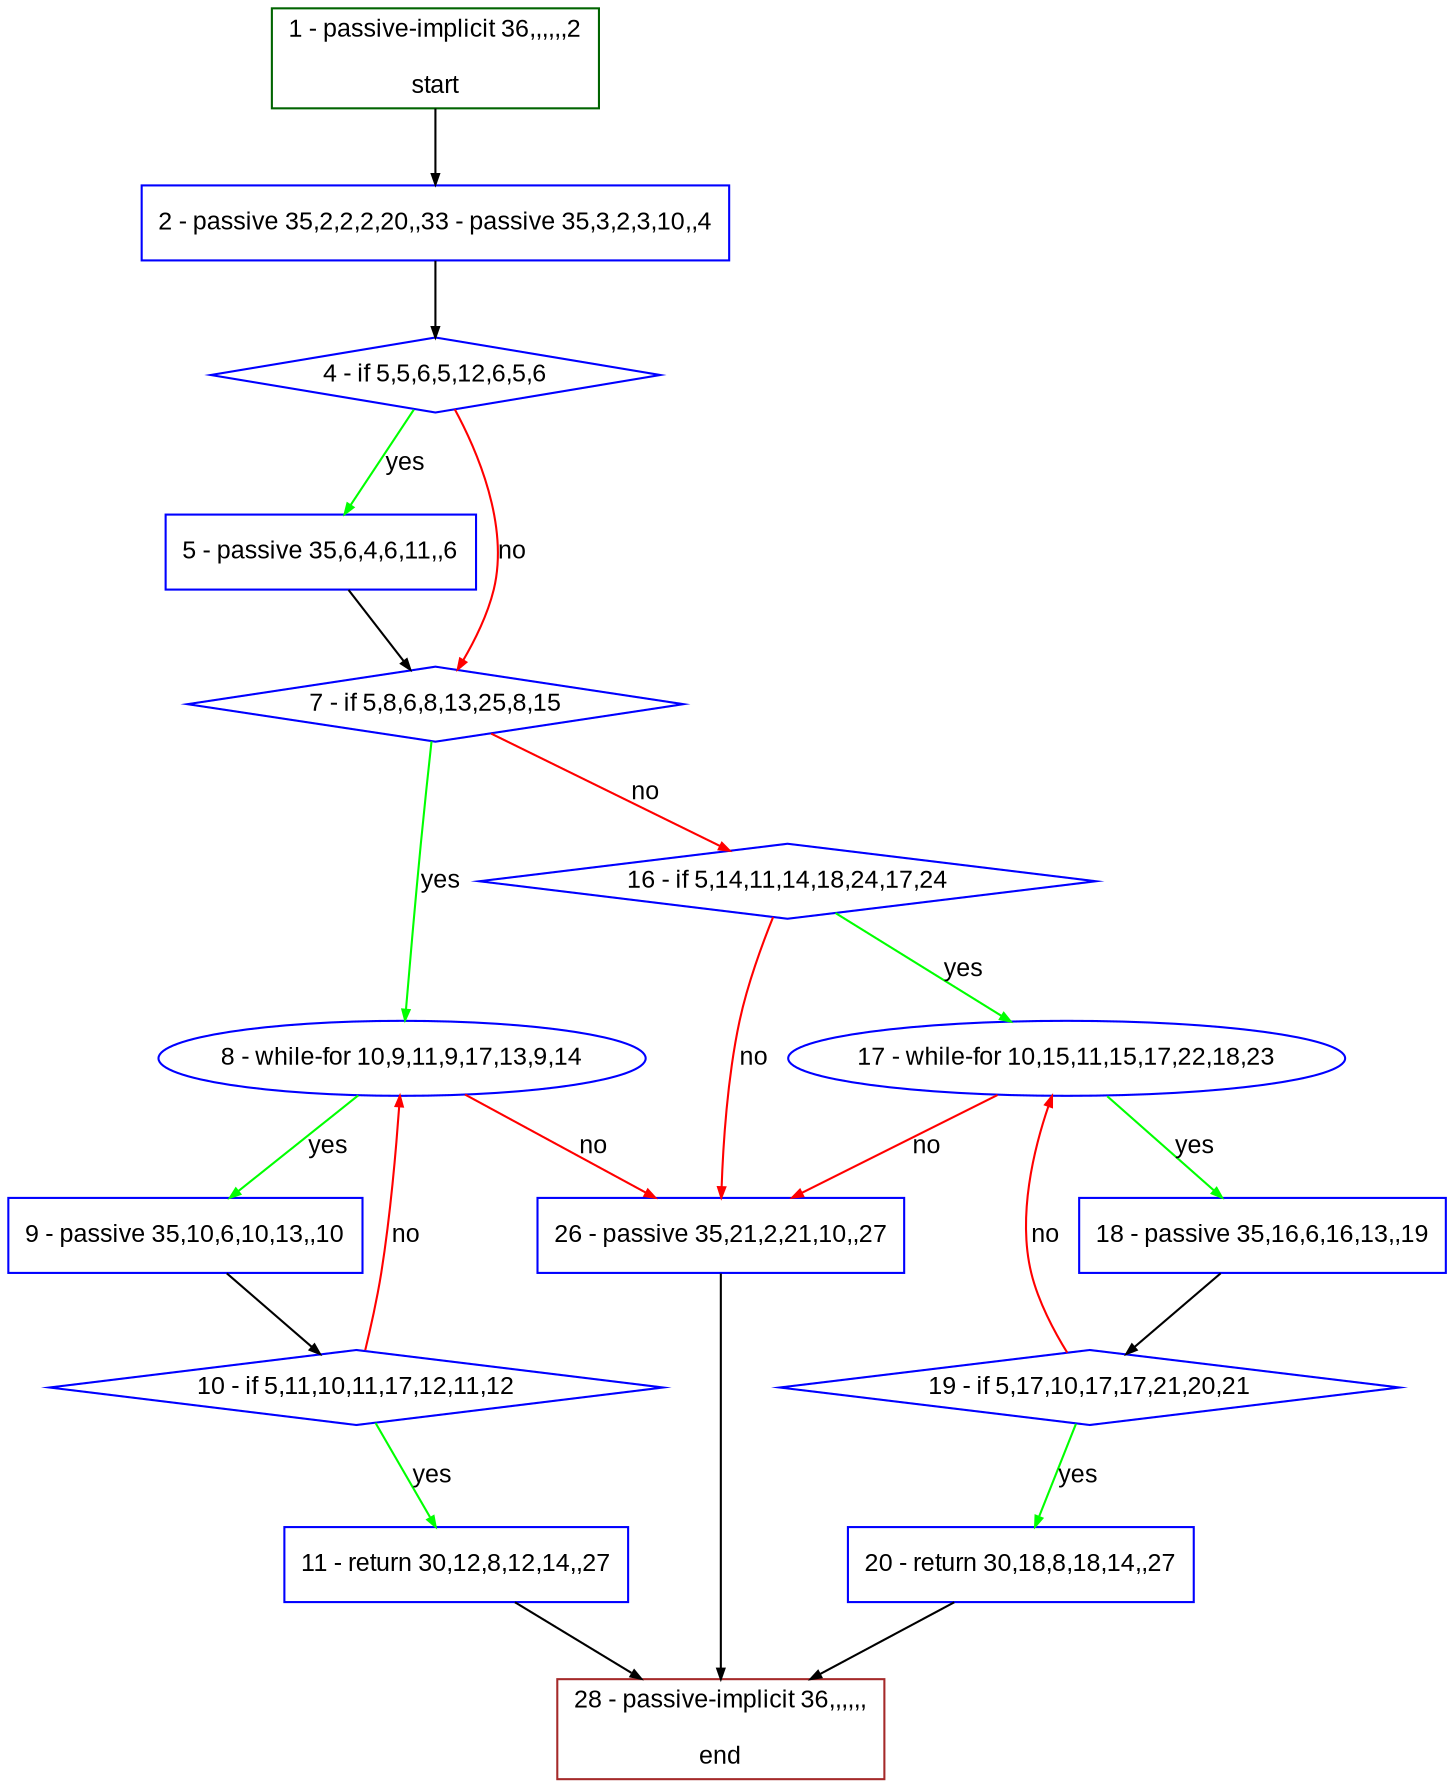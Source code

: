 digraph "" {
  graph [bgcolor="white", fillcolor="#FFFFCC", pack="true", packmode="clust", fontname="Arial", label="", fontsize="12", compound="true", style="rounded,filled"];
  node [node_initialized="no", fillcolor="white", fontname="Arial", label="", color="grey", fontsize="12", fixedsize="false", compound="true", shape="rectangle", style="filled"];
  edge [arrowtail="none", lhead="", fontcolor="black", fontname="Arial", label="", color="black", fontsize="12", arrowhead="normal", arrowsize="0.5", compound="true", ltail="", dir="forward"];
  __N1 [fillcolor="#ffffff", label="2 - passive 35,2,2,2,20,,33 - passive 35,3,2,3,10,,4", color="#0000ff", shape="box", style="filled"];
  __N2 [fillcolor="#ffffff", label="1 - passive-implicit 36,,,,,,2\n\nstart", color="#006400", shape="box", style="filled"];
  __N3 [fillcolor="#ffffff", label="4 - if 5,5,6,5,12,6,5,6", color="#0000ff", shape="diamond", style="filled"];
  __N4 [fillcolor="#ffffff", label="5 - passive 35,6,4,6,11,,6", color="#0000ff", shape="box", style="filled"];
  __N5 [fillcolor="#ffffff", label="7 - if 5,8,6,8,13,25,8,15", color="#0000ff", shape="diamond", style="filled"];
  __N6 [fillcolor="#ffffff", label="8 - while-for 10,9,11,9,17,13,9,14", color="#0000ff", shape="oval", style="filled"];
  __N7 [fillcolor="#ffffff", label="16 - if 5,14,11,14,18,24,17,24", color="#0000ff", shape="diamond", style="filled"];
  __N8 [fillcolor="#ffffff", label="9 - passive 35,10,6,10,13,,10", color="#0000ff", shape="box", style="filled"];
  __N9 [fillcolor="#ffffff", label="26 - passive 35,21,2,21,10,,27", color="#0000ff", shape="box", style="filled"];
  __N10 [fillcolor="#ffffff", label="10 - if 5,11,10,11,17,12,11,12", color="#0000ff", shape="diamond", style="filled"];
  __N11 [fillcolor="#ffffff", label="11 - return 30,12,8,12,14,,27", color="#0000ff", shape="box", style="filled"];
  __N12 [fillcolor="#ffffff", label="28 - passive-implicit 36,,,,,,\n\nend", color="#a52a2a", shape="box", style="filled"];
  __N13 [fillcolor="#ffffff", label="17 - while-for 10,15,11,15,17,22,18,23", color="#0000ff", shape="oval", style="filled"];
  __N14 [fillcolor="#ffffff", label="18 - passive 35,16,6,16,13,,19", color="#0000ff", shape="box", style="filled"];
  __N15 [fillcolor="#ffffff", label="19 - if 5,17,10,17,17,21,20,21", color="#0000ff", shape="diamond", style="filled"];
  __N16 [fillcolor="#ffffff", label="20 - return 30,18,8,18,14,,27", color="#0000ff", shape="box", style="filled"];
  __N2 -> __N1 [arrowtail="none", color="#000000", label="", arrowhead="normal", dir="forward"];
  __N1 -> __N3 [arrowtail="none", color="#000000", label="", arrowhead="normal", dir="forward"];
  __N3 -> __N4 [arrowtail="none", color="#00ff00", label="yes", arrowhead="normal", dir="forward"];
  __N3 -> __N5 [arrowtail="none", color="#ff0000", label="no", arrowhead="normal", dir="forward"];
  __N4 -> __N5 [arrowtail="none", color="#000000", label="", arrowhead="normal", dir="forward"];
  __N5 -> __N6 [arrowtail="none", color="#00ff00", label="yes", arrowhead="normal", dir="forward"];
  __N5 -> __N7 [arrowtail="none", color="#ff0000", label="no", arrowhead="normal", dir="forward"];
  __N6 -> __N8 [arrowtail="none", color="#00ff00", label="yes", arrowhead="normal", dir="forward"];
  __N6 -> __N9 [arrowtail="none", color="#ff0000", label="no", arrowhead="normal", dir="forward"];
  __N8 -> __N10 [arrowtail="none", color="#000000", label="", arrowhead="normal", dir="forward"];
  __N10 -> __N6 [arrowtail="none", color="#ff0000", label="no", arrowhead="normal", dir="forward"];
  __N10 -> __N11 [arrowtail="none", color="#00ff00", label="yes", arrowhead="normal", dir="forward"];
  __N11 -> __N12 [arrowtail="none", color="#000000", label="", arrowhead="normal", dir="forward"];
  __N7 -> __N13 [arrowtail="none", color="#00ff00", label="yes", arrowhead="normal", dir="forward"];
  __N7 -> __N9 [arrowtail="none", color="#ff0000", label="no", arrowhead="normal", dir="forward"];
  __N13 -> __N14 [arrowtail="none", color="#00ff00", label="yes", arrowhead="normal", dir="forward"];
  __N13 -> __N9 [arrowtail="none", color="#ff0000", label="no", arrowhead="normal", dir="forward"];
  __N14 -> __N15 [arrowtail="none", color="#000000", label="", arrowhead="normal", dir="forward"];
  __N15 -> __N13 [arrowtail="none", color="#ff0000", label="no", arrowhead="normal", dir="forward"];
  __N15 -> __N16 [arrowtail="none", color="#00ff00", label="yes", arrowhead="normal", dir="forward"];
  __N16 -> __N12 [arrowtail="none", color="#000000", label="", arrowhead="normal", dir="forward"];
  __N9 -> __N12 [arrowtail="none", color="#000000", label="", arrowhead="normal", dir="forward"];
}
